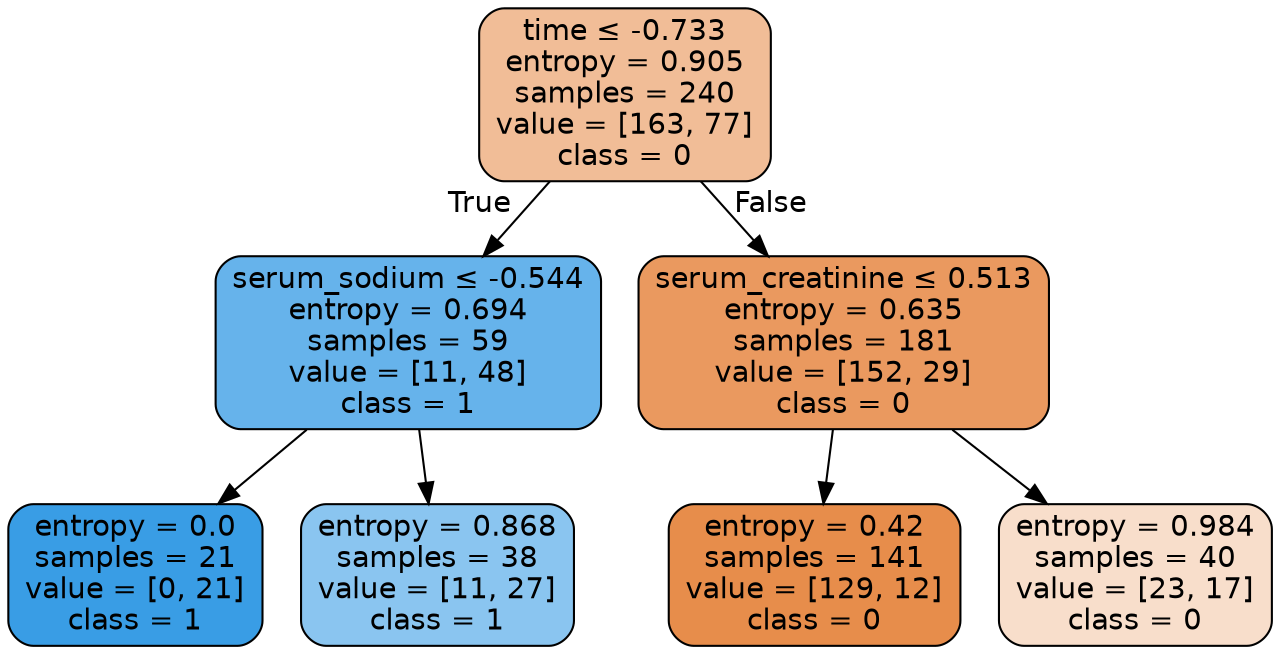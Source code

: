 digraph Tree {
node [shape=box, style="filled, rounded", color="black", fontname=helvetica] ;
edge [fontname=helvetica] ;
0 [label=<time &le; -0.733<br/>entropy = 0.905<br/>samples = 240<br/>value = [163, 77]<br/>class = 0>, fillcolor="#f1bd97"] ;
1 [label=<serum_sodium &le; -0.544<br/>entropy = 0.694<br/>samples = 59<br/>value = [11, 48]<br/>class = 1>, fillcolor="#66b3eb"] ;
0 -> 1 [labeldistance=2.5, labelangle=45, headlabel="True"] ;
2 [label=<entropy = 0.0<br/>samples = 21<br/>value = [0, 21]<br/>class = 1>, fillcolor="#399de5"] ;
1 -> 2 ;
3 [label=<entropy = 0.868<br/>samples = 38<br/>value = [11, 27]<br/>class = 1>, fillcolor="#8ac5f0"] ;
1 -> 3 ;
4 [label=<serum_creatinine &le; 0.513<br/>entropy = 0.635<br/>samples = 181<br/>value = [152, 29]<br/>class = 0>, fillcolor="#ea995f"] ;
0 -> 4 [labeldistance=2.5, labelangle=-45, headlabel="False"] ;
5 [label=<entropy = 0.42<br/>samples = 141<br/>value = [129, 12]<br/>class = 0>, fillcolor="#e78d4b"] ;
4 -> 5 ;
6 [label=<entropy = 0.984<br/>samples = 40<br/>value = [23, 17]<br/>class = 0>, fillcolor="#f8decb"] ;
4 -> 6 ;
}